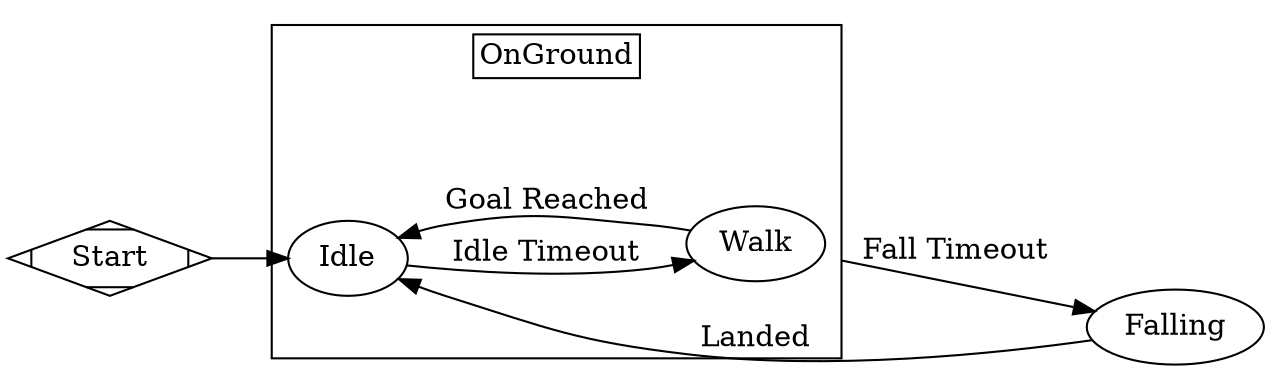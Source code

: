 // TCM - the Tasking Coward Machine
// State Control Flow - Physics Travel Region - Graphviz Dot
// Directed Graph
digraph G {
    rankdir=LR; // Left to Right, instead of Top to Bottom
    nodesep=.55; // Ensure nodes are separated by at least .55... units?
    overlap=false; // Nodes are not allowed to overlap.
    compound=true; // Allow edges between clusters
        
    // Declare our nodes ahead of time
    PTR_FALLING [label = "Falling"];
    
    subgraph CLUSTER_PTR_ONGROUND {
        // Subgraph attributes.
        shape = plaintext;
        label = <
            <TABLE BORDER="0" CELLBORDER="1" CELLSPACING="0">
                <TR><TD PORT="name">OnGround</TD></TR>
            </TABLE>
        >;
        
        // Declare our nodes ahead of time
        PTR_OG_IDLE [label = "Idle"];
        PTR_OG_WALK [label = "Walk"];
        
        // Establish the ranks
        {rank = same; PTR_OG_IDLE; }
        {rank = same; PTR_OG_WALK;}
        
        // Idle to Walk Edge
        edge [label = "Idle Timeout"];
        PTR_OG_IDLE -> PTR_OG_WALK;
        // Walk to Idle Edge
        edge [label = "Goal Reached"];
        PTR_OG_WALK -> PTR_OG_IDLE;
    }
    
    PTR_FALLING -> PTR_OG_IDLE [label = "Landed"];
    PTR_OG_WALK -> PTR_FALLING [ltail=CLUSTER_PTR_ONGROUND, label = "Fall Timeout"];
    
    // We start at start!
    Start [shape=Mdiamond];
    // Start goes to both idles!
    Start -> PTR_OG_IDLE;
}
